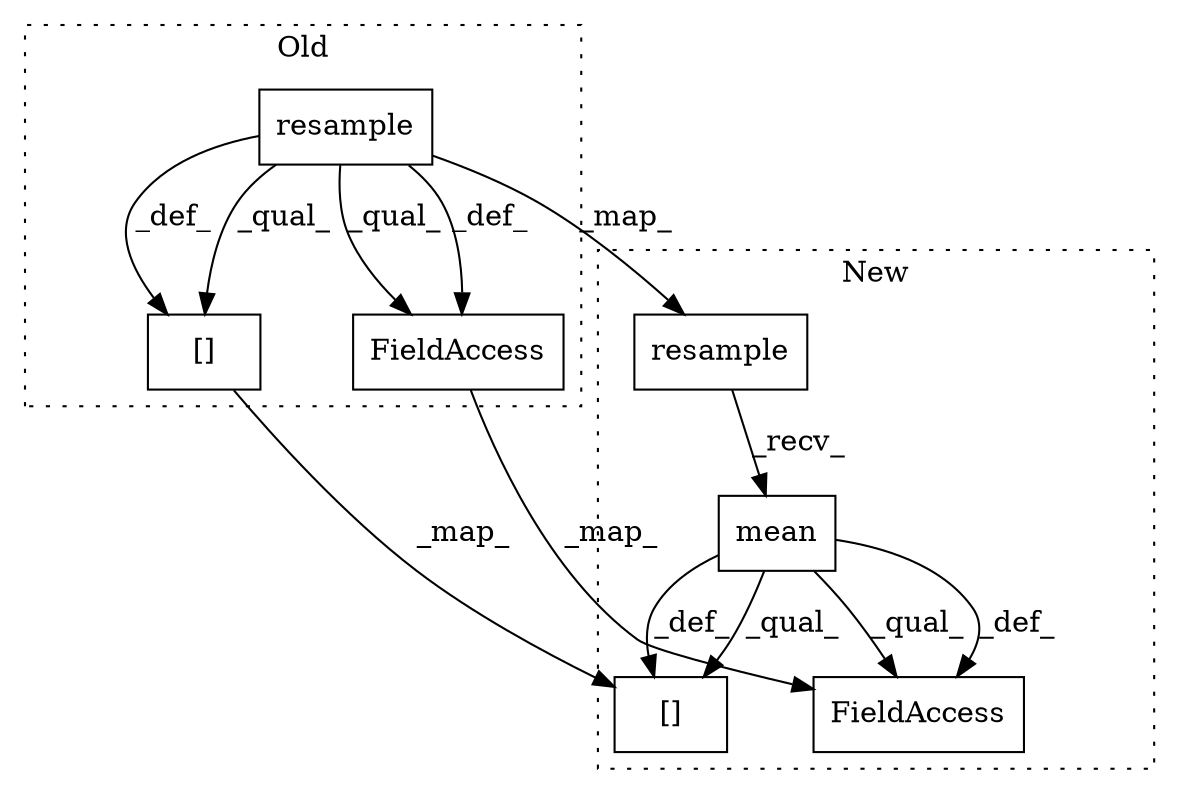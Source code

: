 digraph G {
subgraph cluster0 {
1 [label="resample" a="32" s="5840,5852" l="9,1" shape="box"];
4 [label="FieldAccess" a="22" s="6542" l="15" shape="box"];
6 [label="[]" a="2" s="7119,7181" l="15,1" shape="box"];
label = "Old";
style="dotted";
}
subgraph cluster1 {
2 [label="resample" a="32" s="5841,5853" l="9,1" shape="box"];
3 [label="mean" a="32" s="5855" l="6" shape="box"];
5 [label="FieldAccess" a="22" s="6550" l="15" shape="box"];
7 [label="[]" a="2" s="7127,7189" l="15,1" shape="box"];
label = "New";
style="dotted";
}
1 -> 6 [label="_qual_"];
1 -> 2 [label="_map_"];
1 -> 4 [label="_qual_"];
1 -> 6 [label="_def_"];
1 -> 4 [label="_def_"];
2 -> 3 [label="_recv_"];
3 -> 7 [label="_def_"];
3 -> 5 [label="_qual_"];
3 -> 5 [label="_def_"];
3 -> 7 [label="_qual_"];
4 -> 5 [label="_map_"];
6 -> 7 [label="_map_"];
}